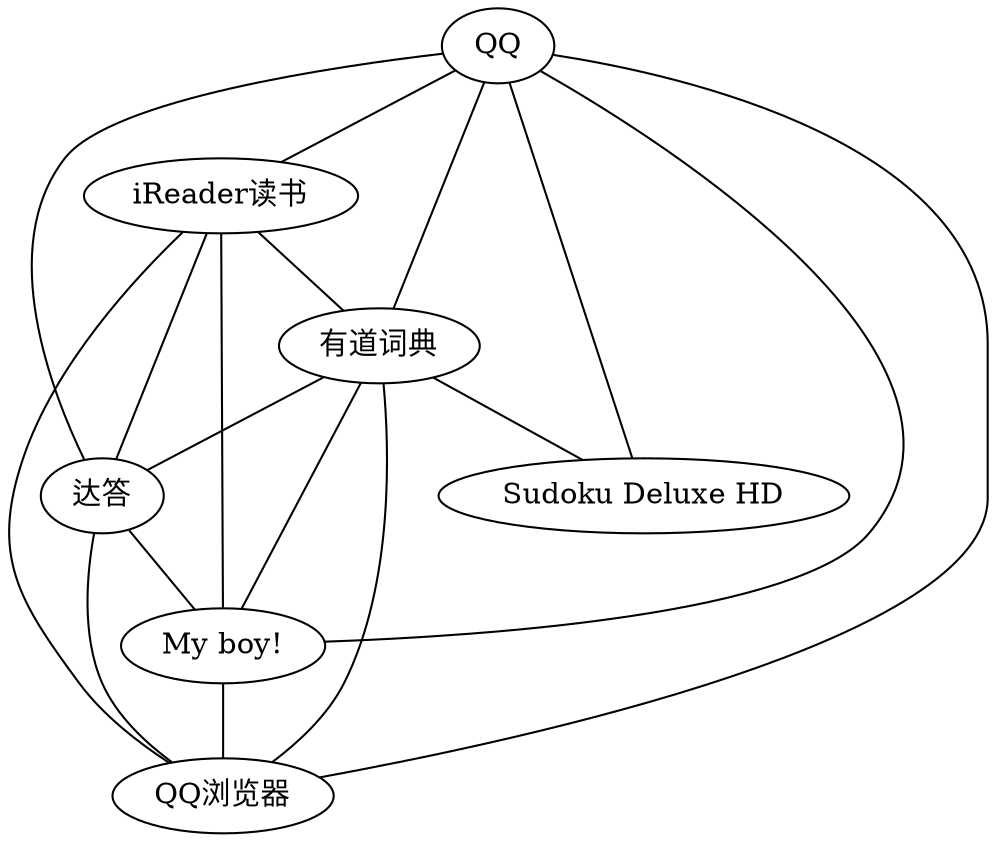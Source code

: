 strict graph  {
	QQ -- iReader读书	 [weights="[0, 0, 0, 0, 0, 0, 25]"];
	QQ -- 有道词典	 [weights="[0, 0, 0, 0, 0, 0, 14]"];
	QQ -- "Sudoku Deluxe HD"	 [weights="[0, 0, 0, 0, 0, 0, 1]"];
	QQ -- 达答	 [weights="[0, 0, 0, 0, 0, 0, 10]"];
	QQ -- "My boy!"	 [weights="[0, 0, 0, 0, 0, 0, 8]"];
	QQ -- QQ浏览器	 [weights="[0, 0, 0, 0, 0, 0, 11]"];
	iReader读书 -- 有道词典	 [weights="[0, 0, 0, 0, 0, 0, 9]"];
	iReader读书 -- 达答	 [weights="[0, 0, 0, 0, 0, 0, 5]"];
	iReader读书 -- "My boy!"	 [weights="[0, 0, 0, 0, 0, 0, 5]"];
	iReader读书 -- QQ浏览器	 [weights="[0, 0, 0, 0, 0, 0, 8]"];
	有道词典 -- "Sudoku Deluxe HD"	 [weights="[0, 0, 0, 0, 0, 0, 1]"];
	有道词典 -- 达答	 [weights="[0, 0, 0, 0, 0, 0, 5]"];
	有道词典 -- "My boy!"	 [weights="[0, 0, 0, 0, 0, 0, 3]"];
	有道词典 -- QQ浏览器	 [weights="[0, 0, 0, 0, 0, 0, 6]"];
	达答 -- "My boy!"	 [weights="[0, 0, 0, 0, 0, 0, 1]"];
	达答 -- QQ浏览器	 [weights="[0, 0, 0, 0, 0, 0, 6]"];
	"My boy!" -- QQ浏览器	 [weights="[0, 0, 0, 0, 0, 0, 6]"];
}
